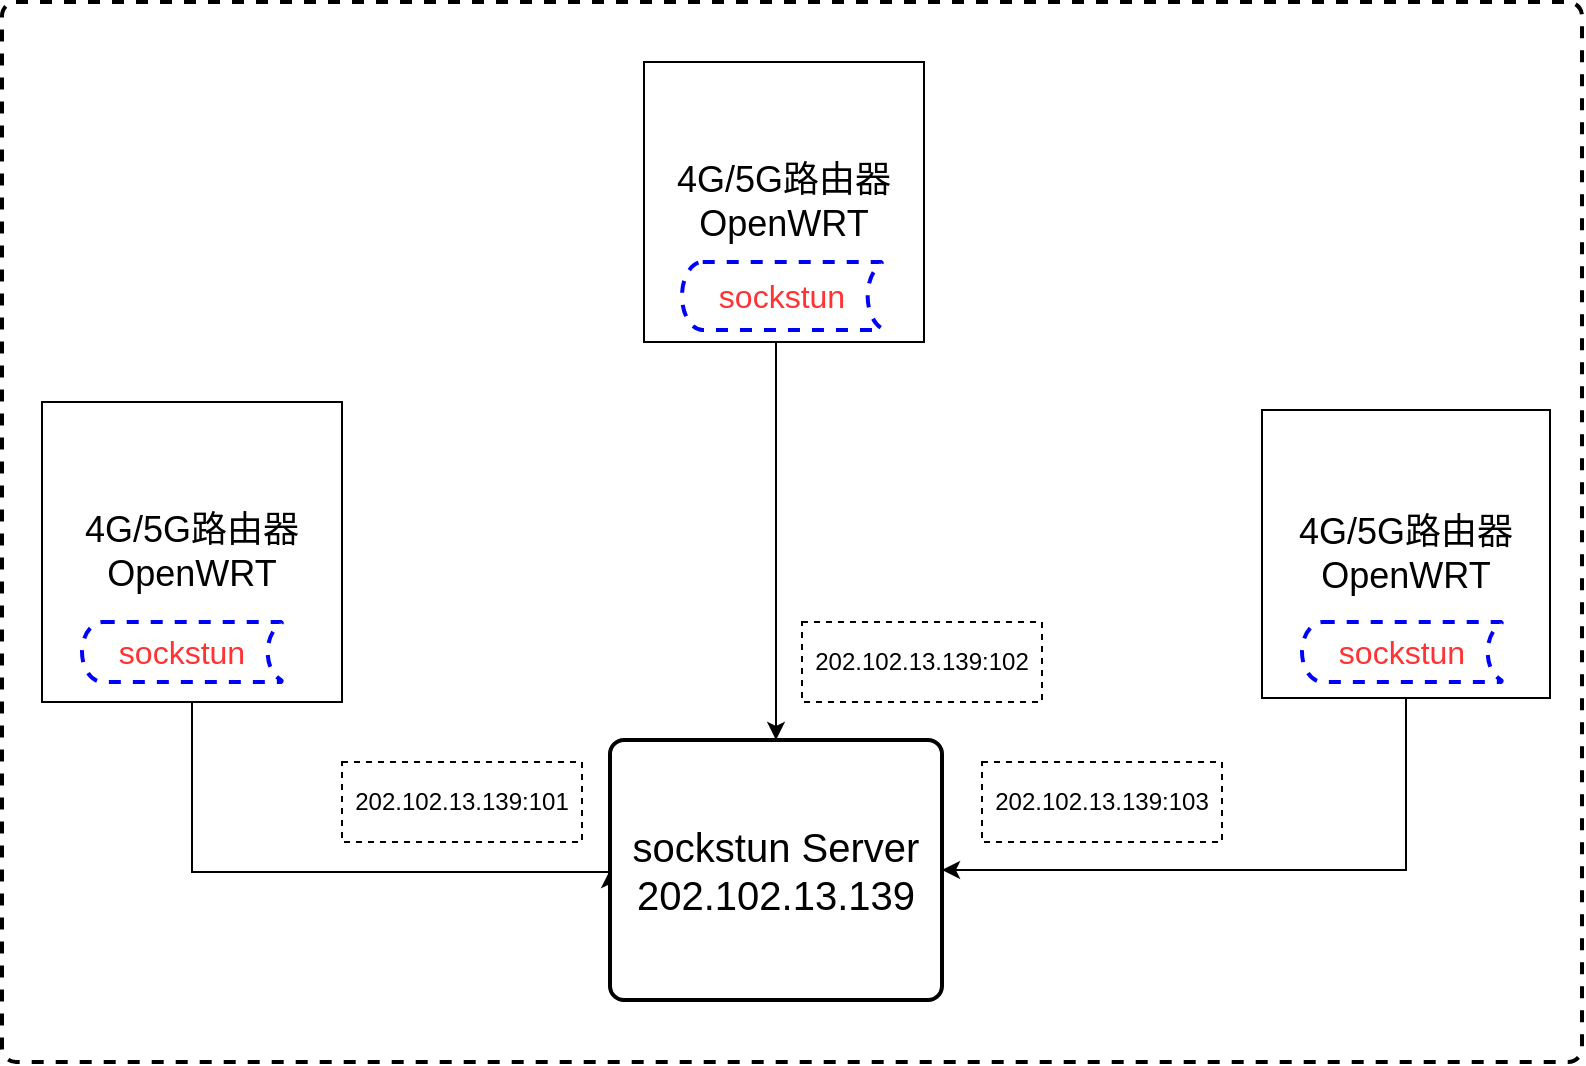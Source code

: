<mxfile version="23.1.5" type="github">
  <diagram name="Page-1" id="k95cxu96PvpANKo54gbj">
    <mxGraphModel dx="1371" dy="820" grid="1" gridSize="10" guides="1" tooltips="1" connect="1" arrows="1" fold="1" page="1" pageScale="1" pageWidth="850" pageHeight="1100" math="0" shadow="0">
      <root>
        <mxCell id="0" />
        <mxCell id="1" parent="0" />
        <mxCell id="baXqkoT-ITb4Wg0HV_Db-16" value="" style="rounded=1;whiteSpace=wrap;html=1;absoluteArcSize=1;arcSize=14;strokeWidth=2;dashed=1;" parent="1" vertex="1">
          <mxGeometry x="40" y="70" width="790" height="530" as="geometry" />
        </mxCell>
        <mxCell id="QIEOLt8A2C5Ts_k9TT1S-5" value="" style="edgeStyle=orthogonalEdgeStyle;rounded=0;orthogonalLoop=1;jettySize=auto;html=1;entryX=0;entryY=0.5;entryDx=0;entryDy=0;" parent="1" source="baXqkoT-ITb4Wg0HV_Db-1" target="baXqkoT-ITb4Wg0HV_Db-7" edge="1">
          <mxGeometry relative="1" as="geometry">
            <mxPoint x="135" y="500" as="targetPoint" />
            <Array as="points">
              <mxPoint x="135" y="505" />
            </Array>
          </mxGeometry>
        </mxCell>
        <mxCell id="baXqkoT-ITb4Wg0HV_Db-1" value="4G/5G路由器&lt;br style=&quot;font-size: 18px;&quot;&gt;OpenWRT" style="whiteSpace=wrap;html=1;aspect=fixed;fontSize=18;" parent="1" vertex="1">
          <mxGeometry x="60" y="270" width="150" height="150" as="geometry" />
        </mxCell>
        <mxCell id="baXqkoT-ITb4Wg0HV_Db-2" value="&lt;font color=&quot;#ff3333&quot; style=&quot;font-size: 16px;&quot;&gt;sockstun&lt;/font&gt;" style="strokeWidth=2;html=1;shape=mxgraph.flowchart.stored_data;whiteSpace=wrap;dashed=1;strokeColor=#0000FF;" parent="1" vertex="1">
          <mxGeometry x="80" y="380" width="100" height="30" as="geometry" />
        </mxCell>
        <mxCell id="baXqkoT-ITb4Wg0HV_Db-11" style="edgeStyle=orthogonalEdgeStyle;rounded=0;orthogonalLoop=1;jettySize=auto;html=1;exitX=0.5;exitY=1;exitDx=0;exitDy=0;entryX=0.5;entryY=0;entryDx=0;entryDy=0;" parent="1" source="baXqkoT-ITb4Wg0HV_Db-3" target="baXqkoT-ITb4Wg0HV_Db-7" edge="1">
          <mxGeometry relative="1" as="geometry">
            <mxPoint x="430" y="430" as="targetPoint" />
            <Array as="points">
              <mxPoint x="427" y="186" />
            </Array>
          </mxGeometry>
        </mxCell>
        <mxCell id="baXqkoT-ITb4Wg0HV_Db-3" value="4G/5G路由器&lt;br style=&quot;font-size: 18px;&quot;&gt;OpenWRT" style="whiteSpace=wrap;html=1;aspect=fixed;fontSize=18;" parent="1" vertex="1">
          <mxGeometry x="361" y="100" width="140" height="140" as="geometry" />
        </mxCell>
        <mxCell id="baXqkoT-ITb4Wg0HV_Db-4" value="&lt;font color=&quot;#ff3333&quot; style=&quot;font-size: 16px;&quot;&gt;sockstun&lt;/font&gt;" style="strokeWidth=2;html=1;shape=mxgraph.flowchart.stored_data;whiteSpace=wrap;dashed=1;strokeColor=#0000FF;" parent="1" vertex="1">
          <mxGeometry x="380" y="200" width="100" height="34" as="geometry" />
        </mxCell>
        <mxCell id="baXqkoT-ITb4Wg0HV_Db-13" style="edgeStyle=orthogonalEdgeStyle;rounded=0;orthogonalLoop=1;jettySize=auto;html=1;exitX=0.5;exitY=1;exitDx=0;exitDy=0;entryX=1;entryY=0.5;entryDx=0;entryDy=0;" parent="1" source="baXqkoT-ITb4Wg0HV_Db-5" target="baXqkoT-ITb4Wg0HV_Db-7" edge="1">
          <mxGeometry relative="1" as="geometry">
            <mxPoint x="550" y="540" as="targetPoint" />
          </mxGeometry>
        </mxCell>
        <mxCell id="baXqkoT-ITb4Wg0HV_Db-5" value="4G/5G路由器&lt;br style=&quot;font-size: 18px;&quot;&gt;OpenWRT" style="whiteSpace=wrap;html=1;aspect=fixed;fontSize=18;" parent="1" vertex="1">
          <mxGeometry x="670" y="274" width="144" height="144" as="geometry" />
        </mxCell>
        <mxCell id="baXqkoT-ITb4Wg0HV_Db-6" value="&lt;font color=&quot;#ff3333&quot; style=&quot;font-size: 16px;&quot;&gt;sockstun&lt;/font&gt;" style="strokeWidth=2;html=1;shape=mxgraph.flowchart.stored_data;whiteSpace=wrap;dashed=1;strokeColor=#0000FF;" parent="1" vertex="1">
          <mxGeometry x="690" y="380" width="100" height="30" as="geometry" />
        </mxCell>
        <mxCell id="baXqkoT-ITb4Wg0HV_Db-7" value="&lt;font style=&quot;font-size: 20px;&quot;&gt;sockstun Server&lt;br&gt;202.102.13.139&lt;br&gt;&lt;/font&gt;" style="rounded=1;whiteSpace=wrap;html=1;absoluteArcSize=1;arcSize=14;strokeWidth=2;" parent="1" vertex="1">
          <mxGeometry x="344" y="439" width="166" height="130" as="geometry" />
        </mxCell>
        <mxCell id="QIEOLt8A2C5Ts_k9TT1S-1" value="202.102.13.139:101" style="rounded=0;whiteSpace=wrap;html=1;dashed=1;" parent="1" vertex="1">
          <mxGeometry x="210" y="450" width="120" height="40" as="geometry" />
        </mxCell>
        <mxCell id="QIEOLt8A2C5Ts_k9TT1S-2" value="202.102.13.139:102" style="rounded=0;whiteSpace=wrap;html=1;dashed=1;" parent="1" vertex="1">
          <mxGeometry x="440" y="380" width="120" height="40" as="geometry" />
        </mxCell>
        <mxCell id="QIEOLt8A2C5Ts_k9TT1S-3" value="202.102.13.139:103" style="rounded=0;whiteSpace=wrap;html=1;strokeColor=default;dashed=1;" parent="1" vertex="1">
          <mxGeometry x="530" y="450" width="120" height="40" as="geometry" />
        </mxCell>
        <mxCell id="QIEOLt8A2C5Ts_k9TT1S-6" style="edgeStyle=orthogonalEdgeStyle;rounded=0;orthogonalLoop=1;jettySize=auto;html=1;exitX=0.5;exitY=1;exitDx=0;exitDy=0;" parent="1" source="QIEOLt8A2C5Ts_k9TT1S-3" target="QIEOLt8A2C5Ts_k9TT1S-3" edge="1">
          <mxGeometry relative="1" as="geometry" />
        </mxCell>
      </root>
    </mxGraphModel>
  </diagram>
</mxfile>
